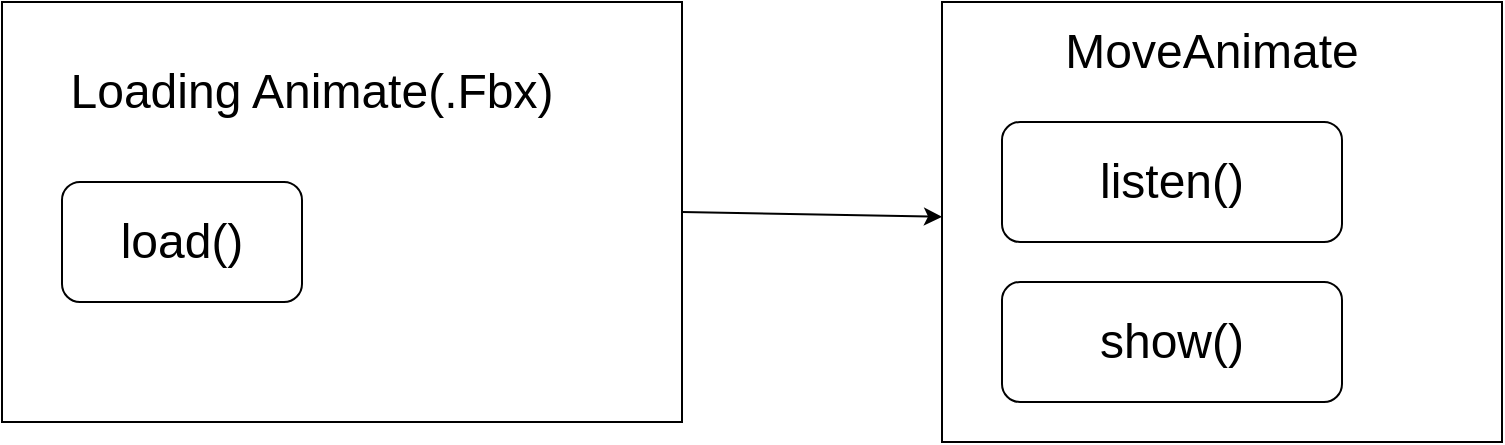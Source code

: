 <mxfile version="16.2.4" type="github">
  <diagram id="fyQrKz5auvrFIGhkpI8U" name="Page-1">
    <mxGraphModel dx="1206" dy="557" grid="1" gridSize="10" guides="1" tooltips="1" connect="1" arrows="1" fold="1" page="1" pageScale="1" pageWidth="827" pageHeight="1169" math="0" shadow="0">
      <root>
        <mxCell id="0" />
        <mxCell id="1" parent="0" />
        <mxCell id="6mqD8wPEJrqNIR5_obbD-1" value="" style="rounded=0;whiteSpace=wrap;html=1;" vertex="1" parent="1">
          <mxGeometry x="50" y="40" width="340" height="210" as="geometry" />
        </mxCell>
        <mxCell id="6mqD8wPEJrqNIR5_obbD-2" value="&lt;font style=&quot;font-size: 24px&quot;&gt;Loading Animate(.Fbx)&lt;/font&gt;" style="text;html=1;strokeColor=none;fillColor=none;align=center;verticalAlign=middle;whiteSpace=wrap;rounded=0;" vertex="1" parent="1">
          <mxGeometry x="70" y="60" width="270" height="50" as="geometry" />
        </mxCell>
        <mxCell id="6mqD8wPEJrqNIR5_obbD-3" value="" style="rounded=0;whiteSpace=wrap;html=1;fontSize=24;" vertex="1" parent="1">
          <mxGeometry x="520" y="40" width="280" height="220" as="geometry" />
        </mxCell>
        <mxCell id="6mqD8wPEJrqNIR5_obbD-4" value="&lt;font style=&quot;font-size: 24px&quot;&gt;MoveAnimate&lt;/font&gt;" style="text;html=1;strokeColor=none;fillColor=none;align=center;verticalAlign=middle;whiteSpace=wrap;rounded=0;" vertex="1" parent="1">
          <mxGeometry x="520" y="40" width="270" height="50" as="geometry" />
        </mxCell>
        <mxCell id="6mqD8wPEJrqNIR5_obbD-5" value="" style="endArrow=classic;html=1;rounded=0;fontSize=24;exitX=1;exitY=0.5;exitDx=0;exitDy=0;" edge="1" parent="1" source="6mqD8wPEJrqNIR5_obbD-1" target="6mqD8wPEJrqNIR5_obbD-3">
          <mxGeometry width="50" height="50" relative="1" as="geometry">
            <mxPoint x="390" y="290" as="sourcePoint" />
            <mxPoint x="440" y="240" as="targetPoint" />
          </mxGeometry>
        </mxCell>
        <mxCell id="6mqD8wPEJrqNIR5_obbD-6" value="load()" style="rounded=1;whiteSpace=wrap;html=1;fontSize=24;" vertex="1" parent="1">
          <mxGeometry x="80" y="130" width="120" height="60" as="geometry" />
        </mxCell>
        <mxCell id="6mqD8wPEJrqNIR5_obbD-7" value="listen()" style="rounded=1;whiteSpace=wrap;html=1;fontSize=24;" vertex="1" parent="1">
          <mxGeometry x="550" y="100" width="170" height="60" as="geometry" />
        </mxCell>
        <mxCell id="6mqD8wPEJrqNIR5_obbD-8" value="show()" style="rounded=1;whiteSpace=wrap;html=1;fontSize=24;" vertex="1" parent="1">
          <mxGeometry x="550" y="180" width="170" height="60" as="geometry" />
        </mxCell>
      </root>
    </mxGraphModel>
  </diagram>
</mxfile>
